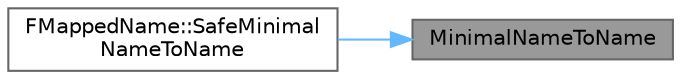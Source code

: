 digraph "MinimalNameToName"
{
 // INTERACTIVE_SVG=YES
 // LATEX_PDF_SIZE
  bgcolor="transparent";
  edge [fontname=Helvetica,fontsize=10,labelfontname=Helvetica,labelfontsize=10];
  node [fontname=Helvetica,fontsize=10,shape=box,height=0.2,width=0.4];
  rankdir="RL";
  Node1 [id="Node000001",label="MinimalNameToName",height=0.2,width=0.4,color="gray40", fillcolor="grey60", style="filled", fontcolor="black",tooltip=" "];
  Node1 -> Node2 [id="edge1_Node000001_Node000002",dir="back",color="steelblue1",style="solid",tooltip=" "];
  Node2 [id="Node000002",label="FMappedName::SafeMinimal\lNameToName",height=0.2,width=0.4,color="grey40", fillcolor="white", style="filled",URL="$d7/dfb/classFMappedName.html#a559dddcaea4dbe9d226ab1df1c04fb23",tooltip=" "];
}
